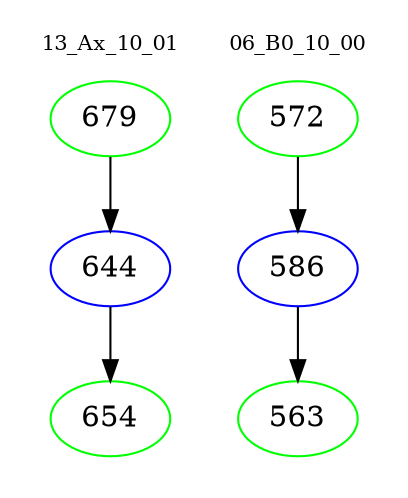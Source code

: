 digraph{
subgraph cluster_0 {
color = white
label = "13_Ax_10_01";
fontsize=10;
T0_679 [label="679", color="green"]
T0_679 -> T0_644 [color="black"]
T0_644 [label="644", color="blue"]
T0_644 -> T0_654 [color="black"]
T0_654 [label="654", color="green"]
}
subgraph cluster_1 {
color = white
label = "06_B0_10_00";
fontsize=10;
T1_572 [label="572", color="green"]
T1_572 -> T1_586 [color="black"]
T1_586 [label="586", color="blue"]
T1_586 -> T1_563 [color="black"]
T1_563 [label="563", color="green"]
}
}
